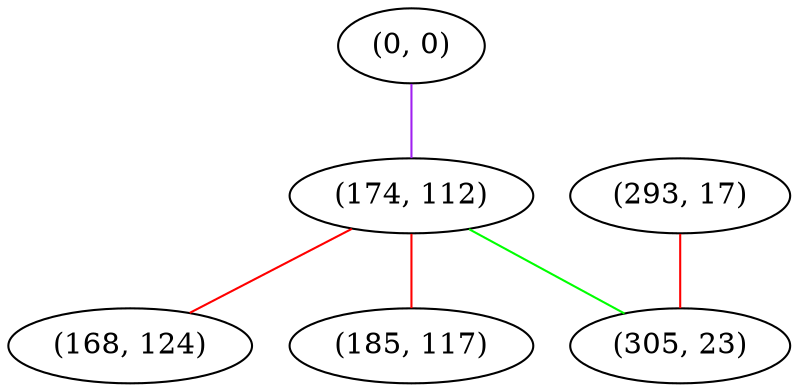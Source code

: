 graph "" {
"(0, 0)";
"(174, 112)";
"(293, 17)";
"(168, 124)";
"(305, 23)";
"(185, 117)";
"(0, 0)" -- "(174, 112)"  [color=purple, key=0, weight=4];
"(174, 112)" -- "(185, 117)"  [color=red, key=0, weight=1];
"(174, 112)" -- "(305, 23)"  [color=green, key=0, weight=2];
"(174, 112)" -- "(168, 124)"  [color=red, key=0, weight=1];
"(293, 17)" -- "(305, 23)"  [color=red, key=0, weight=1];
}
